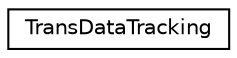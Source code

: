digraph G
{
  edge [fontname="Helvetica",fontsize="10",labelfontname="Helvetica",labelfontsize="10"];
  node [fontname="Helvetica",fontsize="10",shape=record];
  rankdir=LR;
  Node1 [label="TransDataTracking",height=0.2,width=0.4,color="black", fillcolor="white", style="filled",URL="$d3/d76/structTransDataTracking.html"];
}
